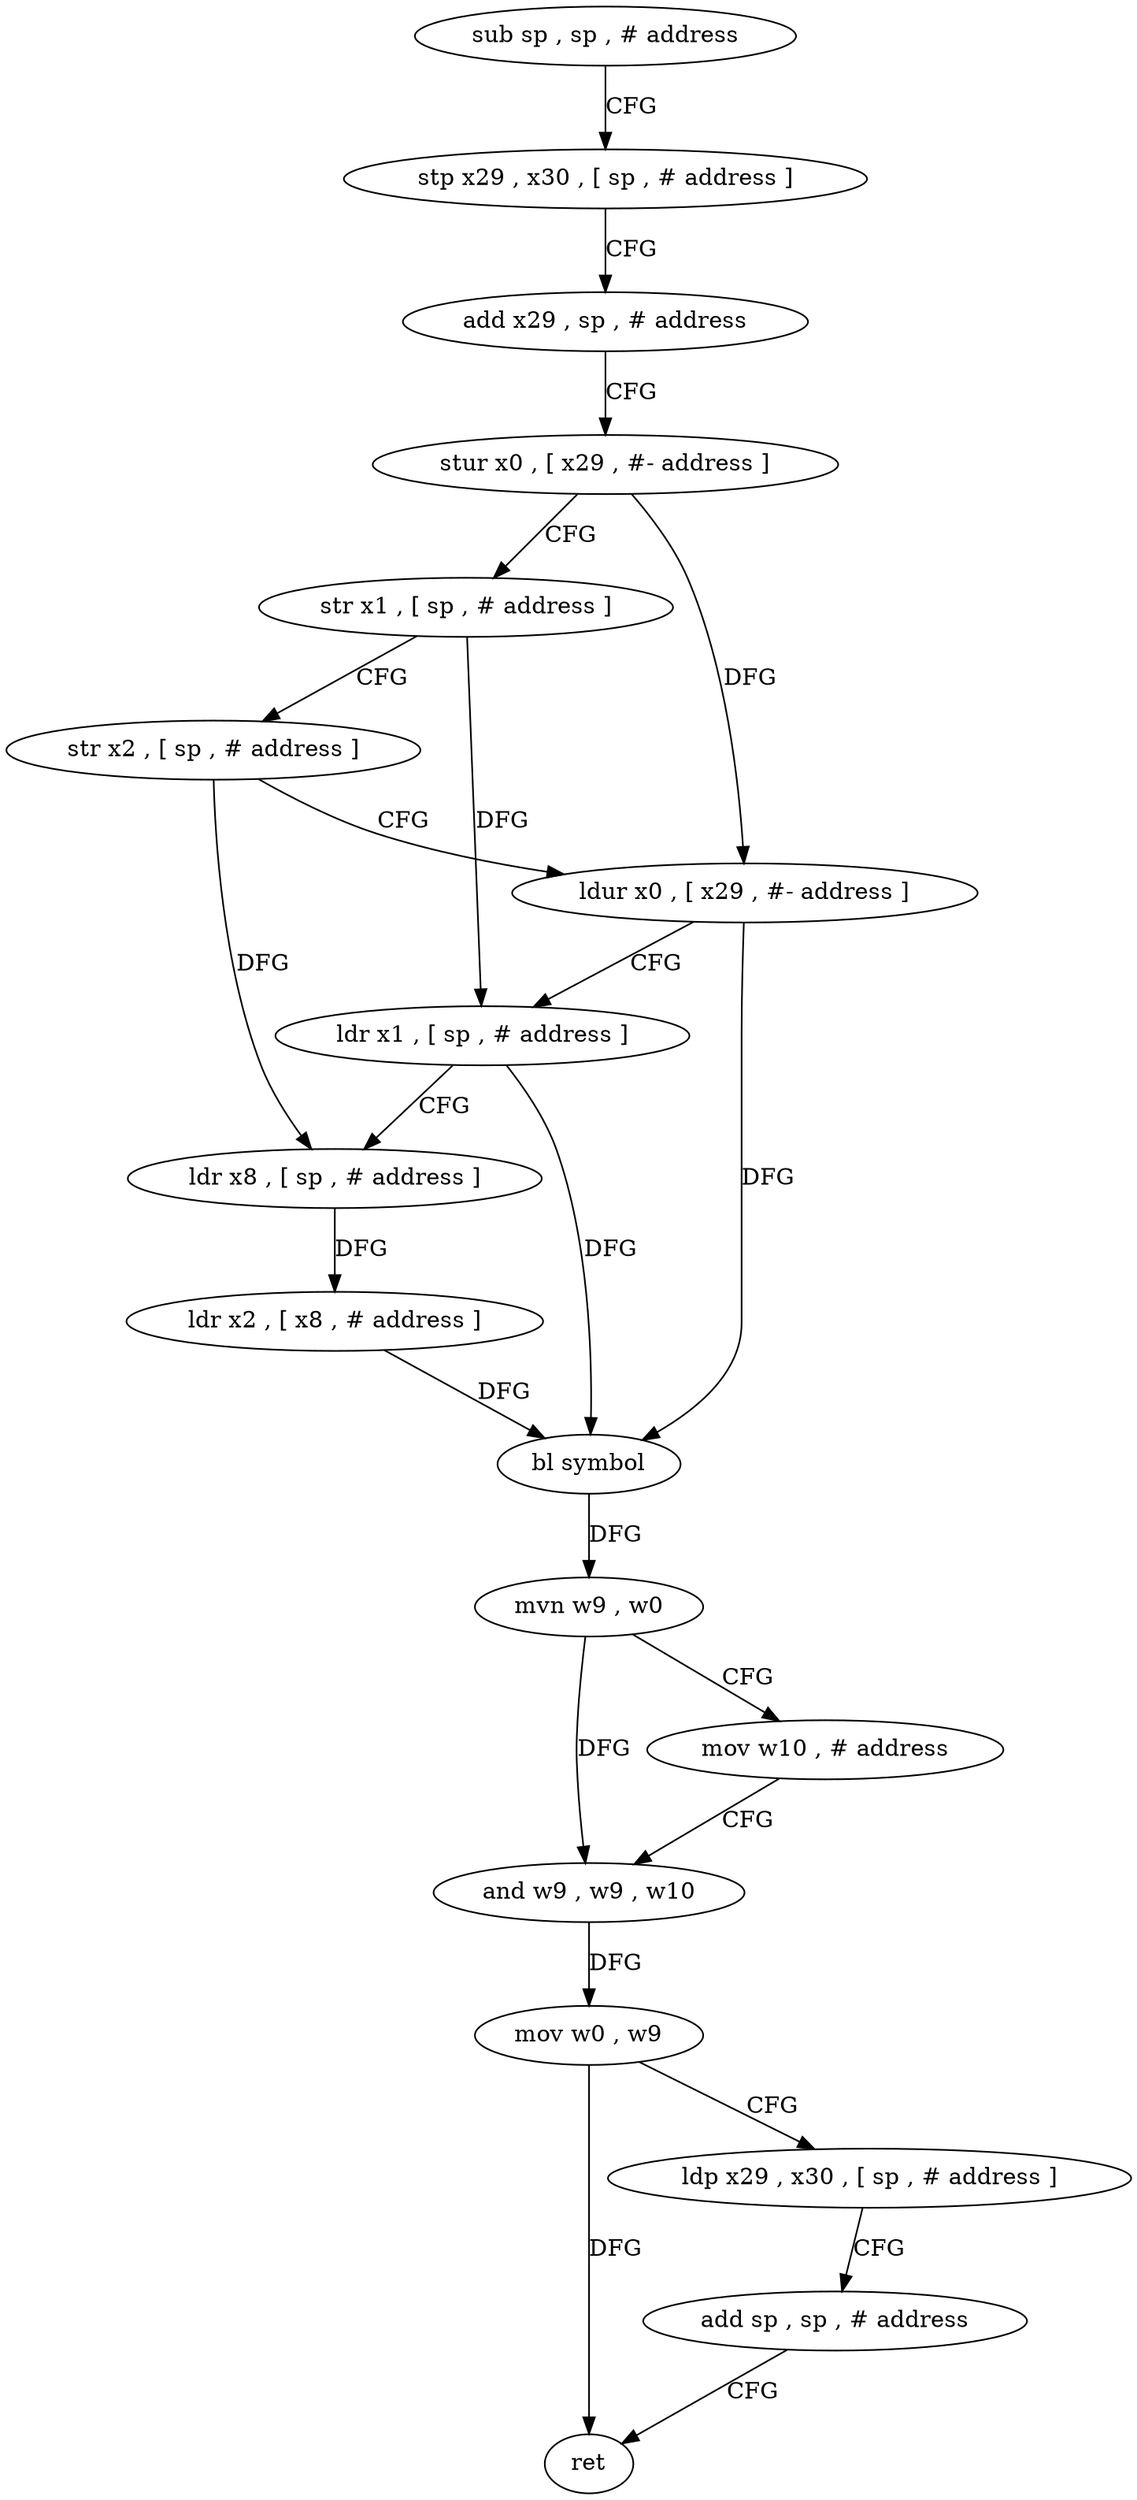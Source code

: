 digraph "func" {
"4219700" [label = "sub sp , sp , # address" ]
"4219704" [label = "stp x29 , x30 , [ sp , # address ]" ]
"4219708" [label = "add x29 , sp , # address" ]
"4219712" [label = "stur x0 , [ x29 , #- address ]" ]
"4219716" [label = "str x1 , [ sp , # address ]" ]
"4219720" [label = "str x2 , [ sp , # address ]" ]
"4219724" [label = "ldur x0 , [ x29 , #- address ]" ]
"4219728" [label = "ldr x1 , [ sp , # address ]" ]
"4219732" [label = "ldr x8 , [ sp , # address ]" ]
"4219736" [label = "ldr x2 , [ x8 , # address ]" ]
"4219740" [label = "bl symbol" ]
"4219744" [label = "mvn w9 , w0" ]
"4219748" [label = "mov w10 , # address" ]
"4219752" [label = "and w9 , w9 , w10" ]
"4219756" [label = "mov w0 , w9" ]
"4219760" [label = "ldp x29 , x30 , [ sp , # address ]" ]
"4219764" [label = "add sp , sp , # address" ]
"4219768" [label = "ret" ]
"4219700" -> "4219704" [ label = "CFG" ]
"4219704" -> "4219708" [ label = "CFG" ]
"4219708" -> "4219712" [ label = "CFG" ]
"4219712" -> "4219716" [ label = "CFG" ]
"4219712" -> "4219724" [ label = "DFG" ]
"4219716" -> "4219720" [ label = "CFG" ]
"4219716" -> "4219728" [ label = "DFG" ]
"4219720" -> "4219724" [ label = "CFG" ]
"4219720" -> "4219732" [ label = "DFG" ]
"4219724" -> "4219728" [ label = "CFG" ]
"4219724" -> "4219740" [ label = "DFG" ]
"4219728" -> "4219732" [ label = "CFG" ]
"4219728" -> "4219740" [ label = "DFG" ]
"4219732" -> "4219736" [ label = "DFG" ]
"4219736" -> "4219740" [ label = "DFG" ]
"4219740" -> "4219744" [ label = "DFG" ]
"4219744" -> "4219748" [ label = "CFG" ]
"4219744" -> "4219752" [ label = "DFG" ]
"4219748" -> "4219752" [ label = "CFG" ]
"4219752" -> "4219756" [ label = "DFG" ]
"4219756" -> "4219760" [ label = "CFG" ]
"4219756" -> "4219768" [ label = "DFG" ]
"4219760" -> "4219764" [ label = "CFG" ]
"4219764" -> "4219768" [ label = "CFG" ]
}
